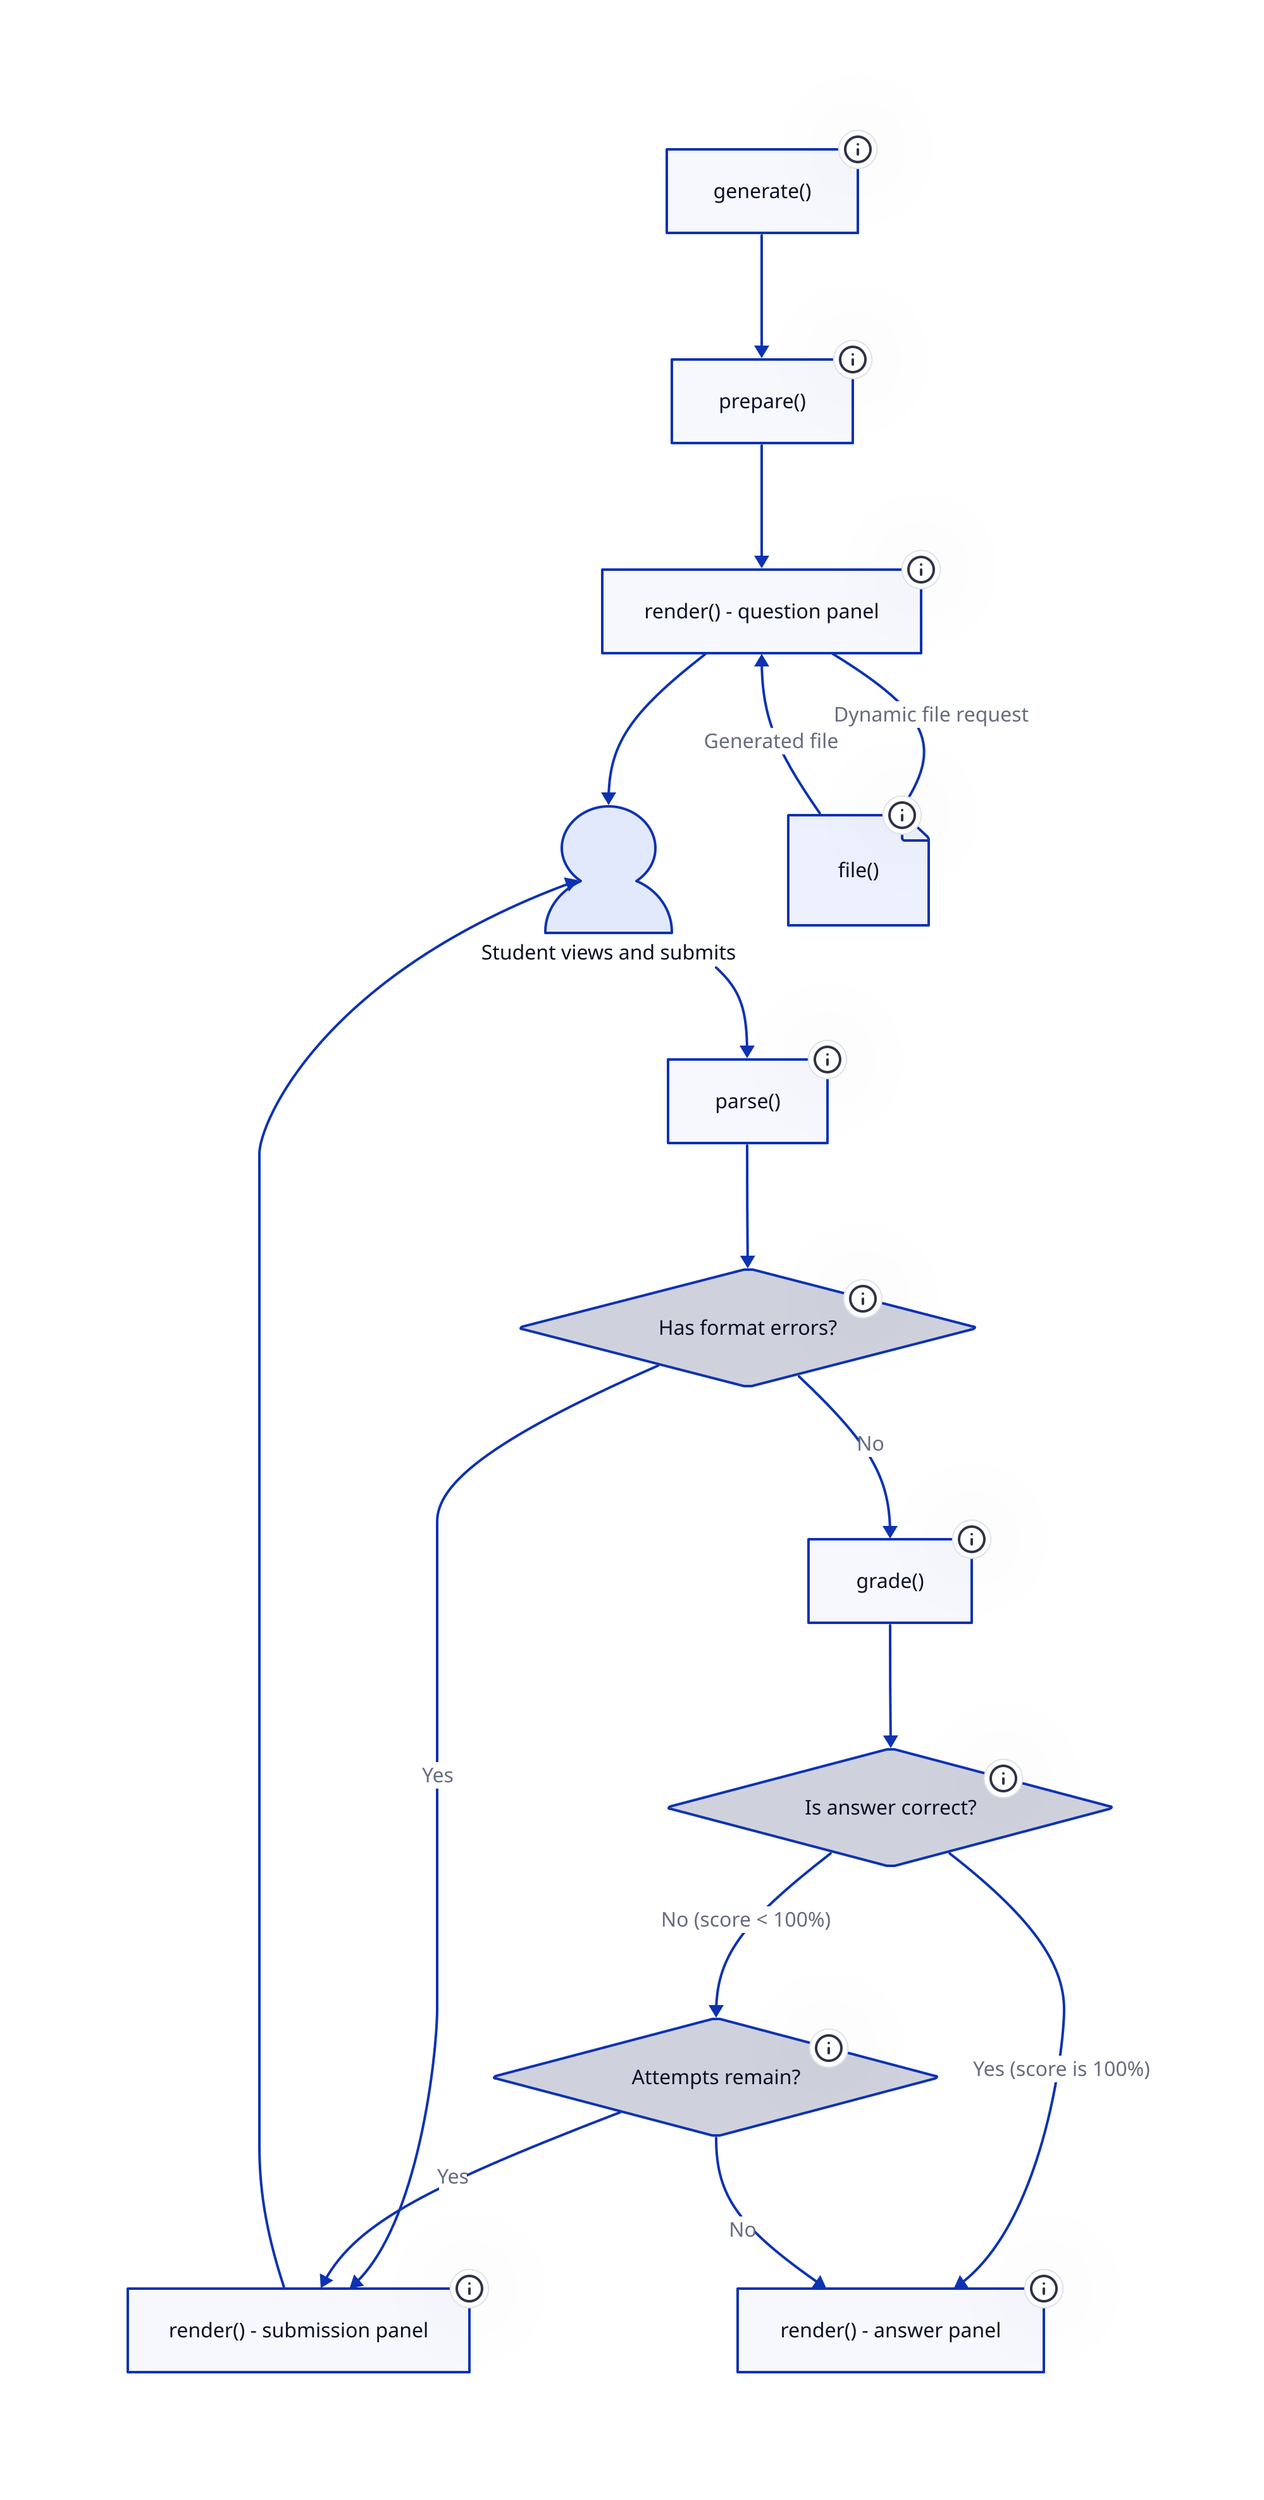 # Shapes
generate: "generate()" {
  tooltip: "Generate random parameters and correct answers"
}
prepare: "prepare()" {
  tooltip: "Post-process element data after generate()"
}
render_question: "render() - question panel" {
  tooltip: "Render question.html for initial view"
}
student_interaction: "Student views and submits" {
  shape: person
  width: 100
  height: 100
}
parse: "parse()" {
  tooltip: "Parse submitted answers, check format"
}
check_format: "Has format errors?" {
  shape: diamond
  tooltip: "Check data['format_errors']"
}

grade: "grade()" {
  tooltip: "Grade the submission, set score and feedback"
}
check_correct: "Is answer correct?" {
  shape: diamond
  tooltip: "Check data['score']"
}
render_submission: "render() - submission panel" {
  tooltip: "Render question.html showing submission and feedback. Multiple submissions can be shown."
}
render_answer: "render() - answer panel" {
  tooltip: "Render question.html showing correct answer (if enabled)"
}
check_attempts: "Attempts remain?" {
  shape: diamond
  tooltip: "Check if the student has more attempts available"
}
file: "file()" {
  tooltip: "Dynamically generated file"
  shape: page
}
# Flow
generate -> prepare
prepare -> render_question
render_question -> student_interaction
student_interaction -> parse
parse -> check_format

# If format errors, show question panel again with errors
check_format -> render_submission: Yes

# If no format errors, proceed to grading
check_format -> grade: No

grade -> check_correct

# If correct, show answer panel
check_correct -> render_answer: "Yes (score is 100%)"

# If incorrect, show submission panel
check_correct -> check_attempts: "No (score < 100%)"

# After rendering submission, check if attempts remain
check_attempts -> render_submission: "Yes"

# If attempts remain, student can try again
render_submission -> student_interaction

# If no attempts remain, show the answer panel
check_attempts -> render_answer: "No"

# Dynamic file generation
file -> render_question: "Generated file"
render_question -> file: "Dynamic file request"
